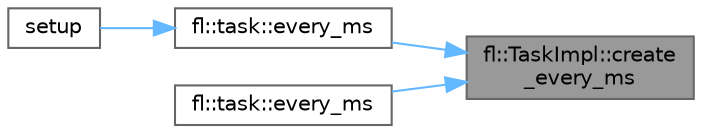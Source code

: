 digraph "fl::TaskImpl::create_every_ms"
{
 // INTERACTIVE_SVG=YES
 // LATEX_PDF_SIZE
  bgcolor="transparent";
  edge [fontname=Helvetica,fontsize=10,labelfontname=Helvetica,labelfontsize=10];
  node [fontname=Helvetica,fontsize=10,shape=box,height=0.2,width=0.4];
  rankdir="RL";
  Node1 [id="Node000001",label="fl::TaskImpl::create\l_every_ms",height=0.2,width=0.4,color="gray40", fillcolor="grey60", style="filled", fontcolor="black",tooltip=" "];
  Node1 -> Node2 [id="edge1_Node000001_Node000002",dir="back",color="steelblue1",style="solid",tooltip=" "];
  Node2 [id="Node000002",label="fl::task::every_ms",height=0.2,width=0.4,color="grey40", fillcolor="white", style="filled",URL="$d7/d86/classfl_1_1task_ae7e55328dc724914b8dc10363c80f5db.html#ae7e55328dc724914b8dc10363c80f5db",tooltip=" "];
  Node2 -> Node3 [id="edge2_Node000002_Node000003",dir="back",color="steelblue1",style="solid",tooltip=" "];
  Node3 [id="Node000003",label="setup",height=0.2,width=0.4,color="grey40", fillcolor="white", style="filled",URL="$d5/d1b/examples_2_async_2async_8h_a4fc01d736fe50cf5b977f755b675f11d.html#a4fc01d736fe50cf5b977f755b675f11d",tooltip=" "];
  Node1 -> Node4 [id="edge3_Node000001_Node000004",dir="back",color="steelblue1",style="solid",tooltip=" "];
  Node4 [id="Node000004",label="fl::task::every_ms",height=0.2,width=0.4,color="grey40", fillcolor="white", style="filled",URL="$d7/d86/classfl_1_1task_a0a845ea21b67be3968db81e27b64287c.html#a0a845ea21b67be3968db81e27b64287c",tooltip=" "];
}
